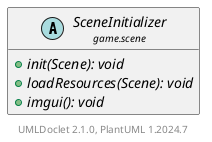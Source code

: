 @startuml
    set namespaceSeparator none
    hide empty fields
    hide empty methods

    abstract class "<size:14>SceneInitializer\n<size:10>game.scene" as game.scene.SceneInitializer [[SceneInitializer.html]] {
        {abstract} +init(Scene): void
        {abstract} +loadResources(Scene): void
        {abstract} +imgui(): void
    }

    center footer UMLDoclet 2.1.0, PlantUML %version()
@enduml
